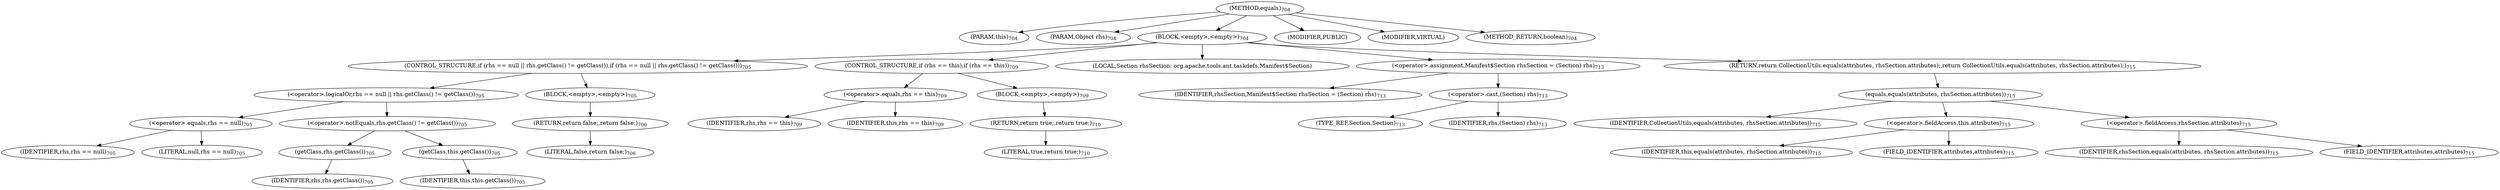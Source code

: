 digraph "equals" {  
"1457" [label = <(METHOD,equals)<SUB>704</SUB>> ]
"78" [label = <(PARAM,this)<SUB>704</SUB>> ]
"1458" [label = <(PARAM,Object rhs)<SUB>704</SUB>> ]
"1459" [label = <(BLOCK,&lt;empty&gt;,&lt;empty&gt;)<SUB>704</SUB>> ]
"1460" [label = <(CONTROL_STRUCTURE,if (rhs == null || rhs.getClass() != getClass()),if (rhs == null || rhs.getClass() != getClass()))<SUB>705</SUB>> ]
"1461" [label = <(&lt;operator&gt;.logicalOr,rhs == null || rhs.getClass() != getClass())<SUB>705</SUB>> ]
"1462" [label = <(&lt;operator&gt;.equals,rhs == null)<SUB>705</SUB>> ]
"1463" [label = <(IDENTIFIER,rhs,rhs == null)<SUB>705</SUB>> ]
"1464" [label = <(LITERAL,null,rhs == null)<SUB>705</SUB>> ]
"1465" [label = <(&lt;operator&gt;.notEquals,rhs.getClass() != getClass())<SUB>705</SUB>> ]
"1466" [label = <(getClass,rhs.getClass())<SUB>705</SUB>> ]
"1467" [label = <(IDENTIFIER,rhs,rhs.getClass())<SUB>705</SUB>> ]
"1468" [label = <(getClass,this.getClass())<SUB>705</SUB>> ]
"77" [label = <(IDENTIFIER,this,this.getClass())<SUB>705</SUB>> ]
"1469" [label = <(BLOCK,&lt;empty&gt;,&lt;empty&gt;)<SUB>705</SUB>> ]
"1470" [label = <(RETURN,return false;,return false;)<SUB>706</SUB>> ]
"1471" [label = <(LITERAL,false,return false;)<SUB>706</SUB>> ]
"1472" [label = <(CONTROL_STRUCTURE,if (rhs == this),if (rhs == this))<SUB>709</SUB>> ]
"1473" [label = <(&lt;operator&gt;.equals,rhs == this)<SUB>709</SUB>> ]
"1474" [label = <(IDENTIFIER,rhs,rhs == this)<SUB>709</SUB>> ]
"79" [label = <(IDENTIFIER,this,rhs == this)<SUB>709</SUB>> ]
"1475" [label = <(BLOCK,&lt;empty&gt;,&lt;empty&gt;)<SUB>709</SUB>> ]
"1476" [label = <(RETURN,return true;,return true;)<SUB>710</SUB>> ]
"1477" [label = <(LITERAL,true,return true;)<SUB>710</SUB>> ]
"1478" [label = <(LOCAL,Section rhsSection: org.apache.tools.ant.taskdefs.Manifest$Section)> ]
"1479" [label = <(&lt;operator&gt;.assignment,Manifest$Section rhsSection = (Section) rhs)<SUB>713</SUB>> ]
"1480" [label = <(IDENTIFIER,rhsSection,Manifest$Section rhsSection = (Section) rhs)<SUB>713</SUB>> ]
"1481" [label = <(&lt;operator&gt;.cast,(Section) rhs)<SUB>713</SUB>> ]
"1482" [label = <(TYPE_REF,Section,Section)<SUB>713</SUB>> ]
"1483" [label = <(IDENTIFIER,rhs,(Section) rhs)<SUB>713</SUB>> ]
"1484" [label = <(RETURN,return CollectionUtils.equals(attributes, rhsSection.attributes);,return CollectionUtils.equals(attributes, rhsSection.attributes);)<SUB>715</SUB>> ]
"1485" [label = <(equals,equals(attributes, rhsSection.attributes))<SUB>715</SUB>> ]
"1486" [label = <(IDENTIFIER,CollectionUtils,equals(attributes, rhsSection.attributes))<SUB>715</SUB>> ]
"1487" [label = <(&lt;operator&gt;.fieldAccess,this.attributes)<SUB>715</SUB>> ]
"1488" [label = <(IDENTIFIER,this,equals(attributes, rhsSection.attributes))<SUB>715</SUB>> ]
"1489" [label = <(FIELD_IDENTIFIER,attributes,attributes)<SUB>715</SUB>> ]
"1490" [label = <(&lt;operator&gt;.fieldAccess,rhsSection.attributes)<SUB>715</SUB>> ]
"1491" [label = <(IDENTIFIER,rhsSection,equals(attributes, rhsSection.attributes))<SUB>715</SUB>> ]
"1492" [label = <(FIELD_IDENTIFIER,attributes,attributes)<SUB>715</SUB>> ]
"1493" [label = <(MODIFIER,PUBLIC)> ]
"1494" [label = <(MODIFIER,VIRTUAL)> ]
"1495" [label = <(METHOD_RETURN,boolean)<SUB>704</SUB>> ]
  "1457" -> "78" 
  "1457" -> "1458" 
  "1457" -> "1459" 
  "1457" -> "1493" 
  "1457" -> "1494" 
  "1457" -> "1495" 
  "1459" -> "1460" 
  "1459" -> "1472" 
  "1459" -> "1478" 
  "1459" -> "1479" 
  "1459" -> "1484" 
  "1460" -> "1461" 
  "1460" -> "1469" 
  "1461" -> "1462" 
  "1461" -> "1465" 
  "1462" -> "1463" 
  "1462" -> "1464" 
  "1465" -> "1466" 
  "1465" -> "1468" 
  "1466" -> "1467" 
  "1468" -> "77" 
  "1469" -> "1470" 
  "1470" -> "1471" 
  "1472" -> "1473" 
  "1472" -> "1475" 
  "1473" -> "1474" 
  "1473" -> "79" 
  "1475" -> "1476" 
  "1476" -> "1477" 
  "1479" -> "1480" 
  "1479" -> "1481" 
  "1481" -> "1482" 
  "1481" -> "1483" 
  "1484" -> "1485" 
  "1485" -> "1486" 
  "1485" -> "1487" 
  "1485" -> "1490" 
  "1487" -> "1488" 
  "1487" -> "1489" 
  "1490" -> "1491" 
  "1490" -> "1492" 
}
